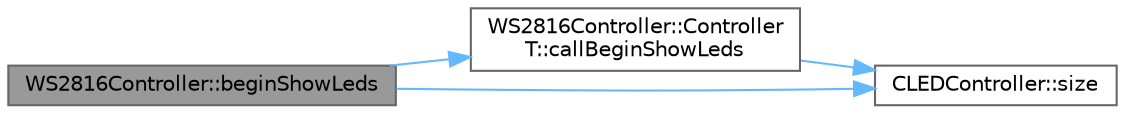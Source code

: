 digraph "WS2816Controller::beginShowLeds"
{
 // LATEX_PDF_SIZE
  bgcolor="transparent";
  edge [fontname=Helvetica,fontsize=10,labelfontname=Helvetica,labelfontsize=10];
  node [fontname=Helvetica,fontsize=10,shape=box,height=0.2,width=0.4];
  rankdir="LR";
  Node1 [id="Node000001",label="WS2816Controller::beginShowLeds",height=0.2,width=0.4,color="gray40", fillcolor="grey60", style="filled", fontcolor="black",tooltip=" "];
  Node1 -> Node2 [id="edge1_Node000001_Node000002",color="steelblue1",style="solid",tooltip=" "];
  Node2 [id="Node000002",label="WS2816Controller::Controller\lT::callBeginShowLeds",height=0.2,width=0.4,color="grey40", fillcolor="white", style="filled",URL="$d4/d28/group___chipsets.html#a179bcd510371dfb0cc53823d2f201b37",tooltip=" "];
  Node2 -> Node3 [id="edge2_Node000002_Node000003",color="steelblue1",style="solid",tooltip=" "];
  Node3 [id="Node000003",label="CLEDController::size",height=0.2,width=0.4,color="grey40", fillcolor="white", style="filled",URL="$d6/d2c/class_c_l_e_d_controller.html#a63f75cf7e55cf8da46db5fd27110bb3e",tooltip="How many LEDs does this controller manage?"];
  Node1 -> Node3 [id="edge3_Node000001_Node000003",color="steelblue1",style="solid",tooltip=" "];
}
